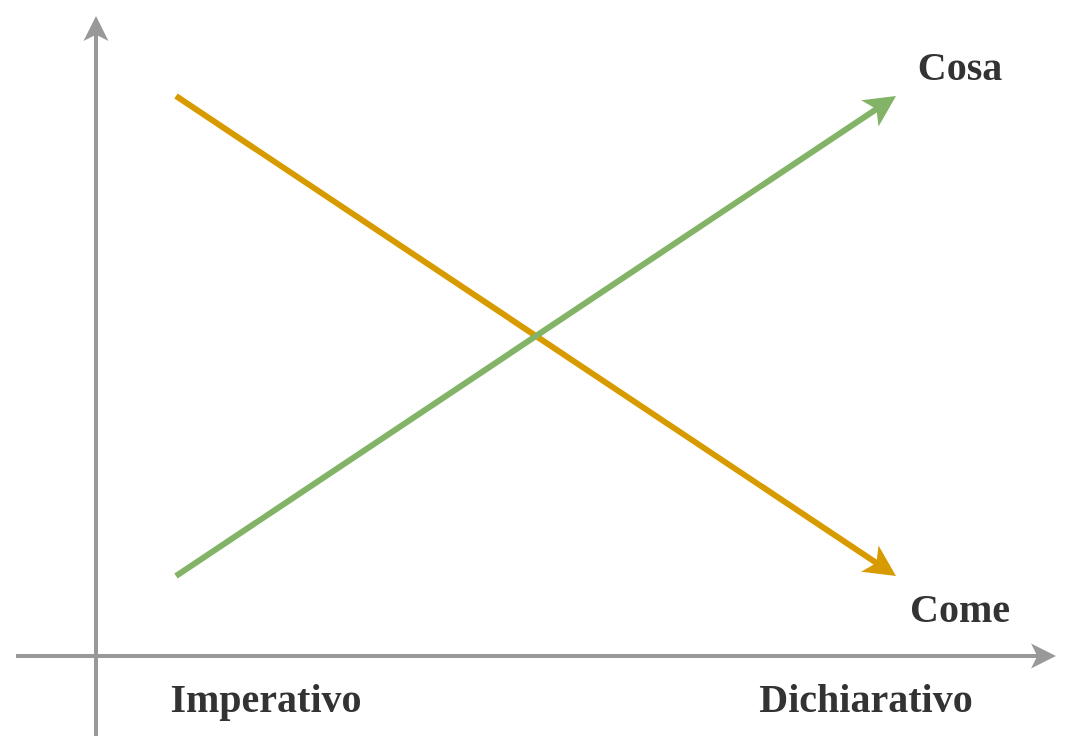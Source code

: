 <mxfile version="12.9.8" type="github"><diagram id="wGhNte-QYM9g-if-mQeH" name="Page-1"><mxGraphModel dx="1334" dy="654" grid="1" gridSize="10" guides="1" tooltips="1" connect="1" arrows="1" fold="1" page="1" pageScale="1" pageWidth="850" pageHeight="1100" math="0" shadow="0" extFonts="Nunito^https://fonts.googleapis.com/css?family=Nunito"><root><mxCell id="0"/><mxCell id="1" parent="0"/><mxCell id="sRMo80-fJtyegbG6stgr-1" value="" style="endArrow=classic;html=1;fontFamily=Nunito;FType=g;fontSize=20;fontStyle=1;strokeWidth=2;fillColor=#eeeeee;strokeColor=#999999;fontColor=#333333;" edge="1" parent="1"><mxGeometry width="50" height="50" relative="1" as="geometry"><mxPoint x="80" y="440" as="sourcePoint"/><mxPoint x="600" y="440" as="targetPoint"/></mxGeometry></mxCell><mxCell id="sRMo80-fJtyegbG6stgr-2" value="" style="endArrow=classic;html=1;fontFamily=Nunito;FType=g;fontSize=20;fontStyle=1;strokeWidth=2;fillColor=#eeeeee;strokeColor=#999999;fontColor=#333333;" edge="1" parent="1"><mxGeometry width="50" height="50" relative="1" as="geometry"><mxPoint x="120" y="480" as="sourcePoint"/><mxPoint x="120" y="120" as="targetPoint"/></mxGeometry></mxCell><mxCell id="sRMo80-fJtyegbG6stgr-3" value="" style="endArrow=classic;html=1;strokeWidth=3;fillColor=#ffe6cc;strokeColor=#d79b00;fontFamily=Nunito;FType=g;fontSize=20;fontStyle=1;fontColor=#333333;" edge="1" parent="1"><mxGeometry width="50" height="50" relative="1" as="geometry"><mxPoint x="160" y="160" as="sourcePoint"/><mxPoint x="520" y="400" as="targetPoint"/></mxGeometry></mxCell><mxCell id="sRMo80-fJtyegbG6stgr-4" value="" style="endArrow=classic;html=1;fillColor=#d5e8d4;strokeColor=#82b366;strokeWidth=3;fontFamily=Nunito;FType=g;fontSize=20;fontStyle=1;fontColor=#333333;" edge="1" parent="1"><mxGeometry width="50" height="50" relative="1" as="geometry"><mxPoint x="160" y="400" as="sourcePoint"/><mxPoint x="520" y="160" as="targetPoint"/></mxGeometry></mxCell><mxCell id="sRMo80-fJtyegbG6stgr-5" value="Imperativo" style="text;html=1;strokeColor=none;fillColor=none;align=center;verticalAlign=middle;whiteSpace=wrap;rounded=0;fontFamily=Nunito;FType=g;fontSize=20;fontStyle=1;fontColor=#333333;" vertex="1" parent="1"><mxGeometry x="160" y="450" width="90" height="20" as="geometry"/></mxCell><mxCell id="sRMo80-fJtyegbG6stgr-6" value="Dichiarativo" style="text;html=1;strokeColor=none;fillColor=none;align=center;verticalAlign=middle;whiteSpace=wrap;rounded=0;fontFamily=Nunito;FType=g;fontSize=20;fontStyle=1;fontColor=#333333;" vertex="1" parent="1"><mxGeometry x="460" y="450" width="90" height="20" as="geometry"/></mxCell><mxCell id="sRMo80-fJtyegbG6stgr-7" value="Come" style="text;html=1;strokeColor=none;fillColor=none;align=center;verticalAlign=middle;whiteSpace=wrap;rounded=0;fontFamily=Nunito;FType=g;fontSize=20;fontStyle=1;fontColor=#333333;" vertex="1" parent="1"><mxGeometry x="507" y="405" width="90" height="20" as="geometry"/></mxCell><mxCell id="sRMo80-fJtyegbG6stgr-8" value="Cosa" style="text;html=1;strokeColor=none;fillColor=none;align=center;verticalAlign=middle;whiteSpace=wrap;rounded=0;fontFamily=Nunito;FType=g;fontSize=20;fontStyle=1;fontColor=#333333;" vertex="1" parent="1"><mxGeometry x="507" y="134" width="90" height="20" as="geometry"/></mxCell></root></mxGraphModel></diagram></mxfile>
